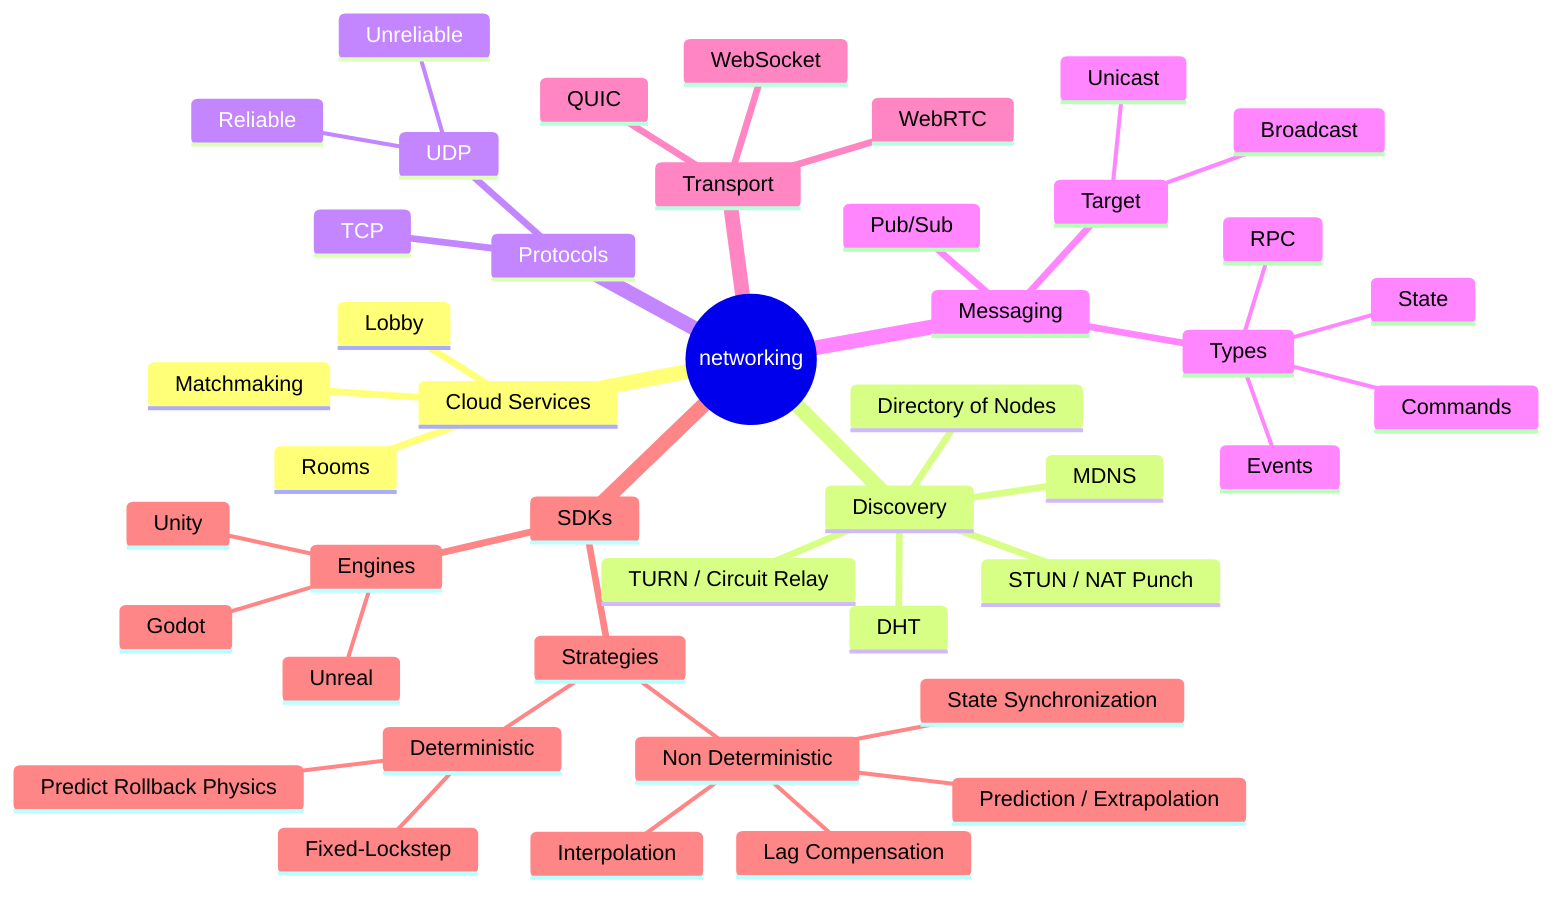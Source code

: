 mindmap
  root((networking))
    Cloud Services
      Lobby
      Matchmaking
      Rooms
    Discovery
      TURN / Circuit Relay
      STUN / NAT Punch
      MDNS
      DHT
      Directory of Nodes
    Protocols
      UDP
        Reliable
        Unreliable
      TCP
    Messaging
      Pub/Sub
      Target
        Broadcast
        Unicast
      Types
        RPC
        Events
        Commands
        State
    Transport
      QUIC
      WebRTC
      WebSocket
    SDKs
      Strategies
        Non Deterministic
          State Synchronization
          Interpolation
          Prediction / Extrapolation
          Lag Compensation
        Deterministic
          Fixed-Lockstep
          Predict Rollback Physics
      Engines
        Unity
        Unreal
        Godot